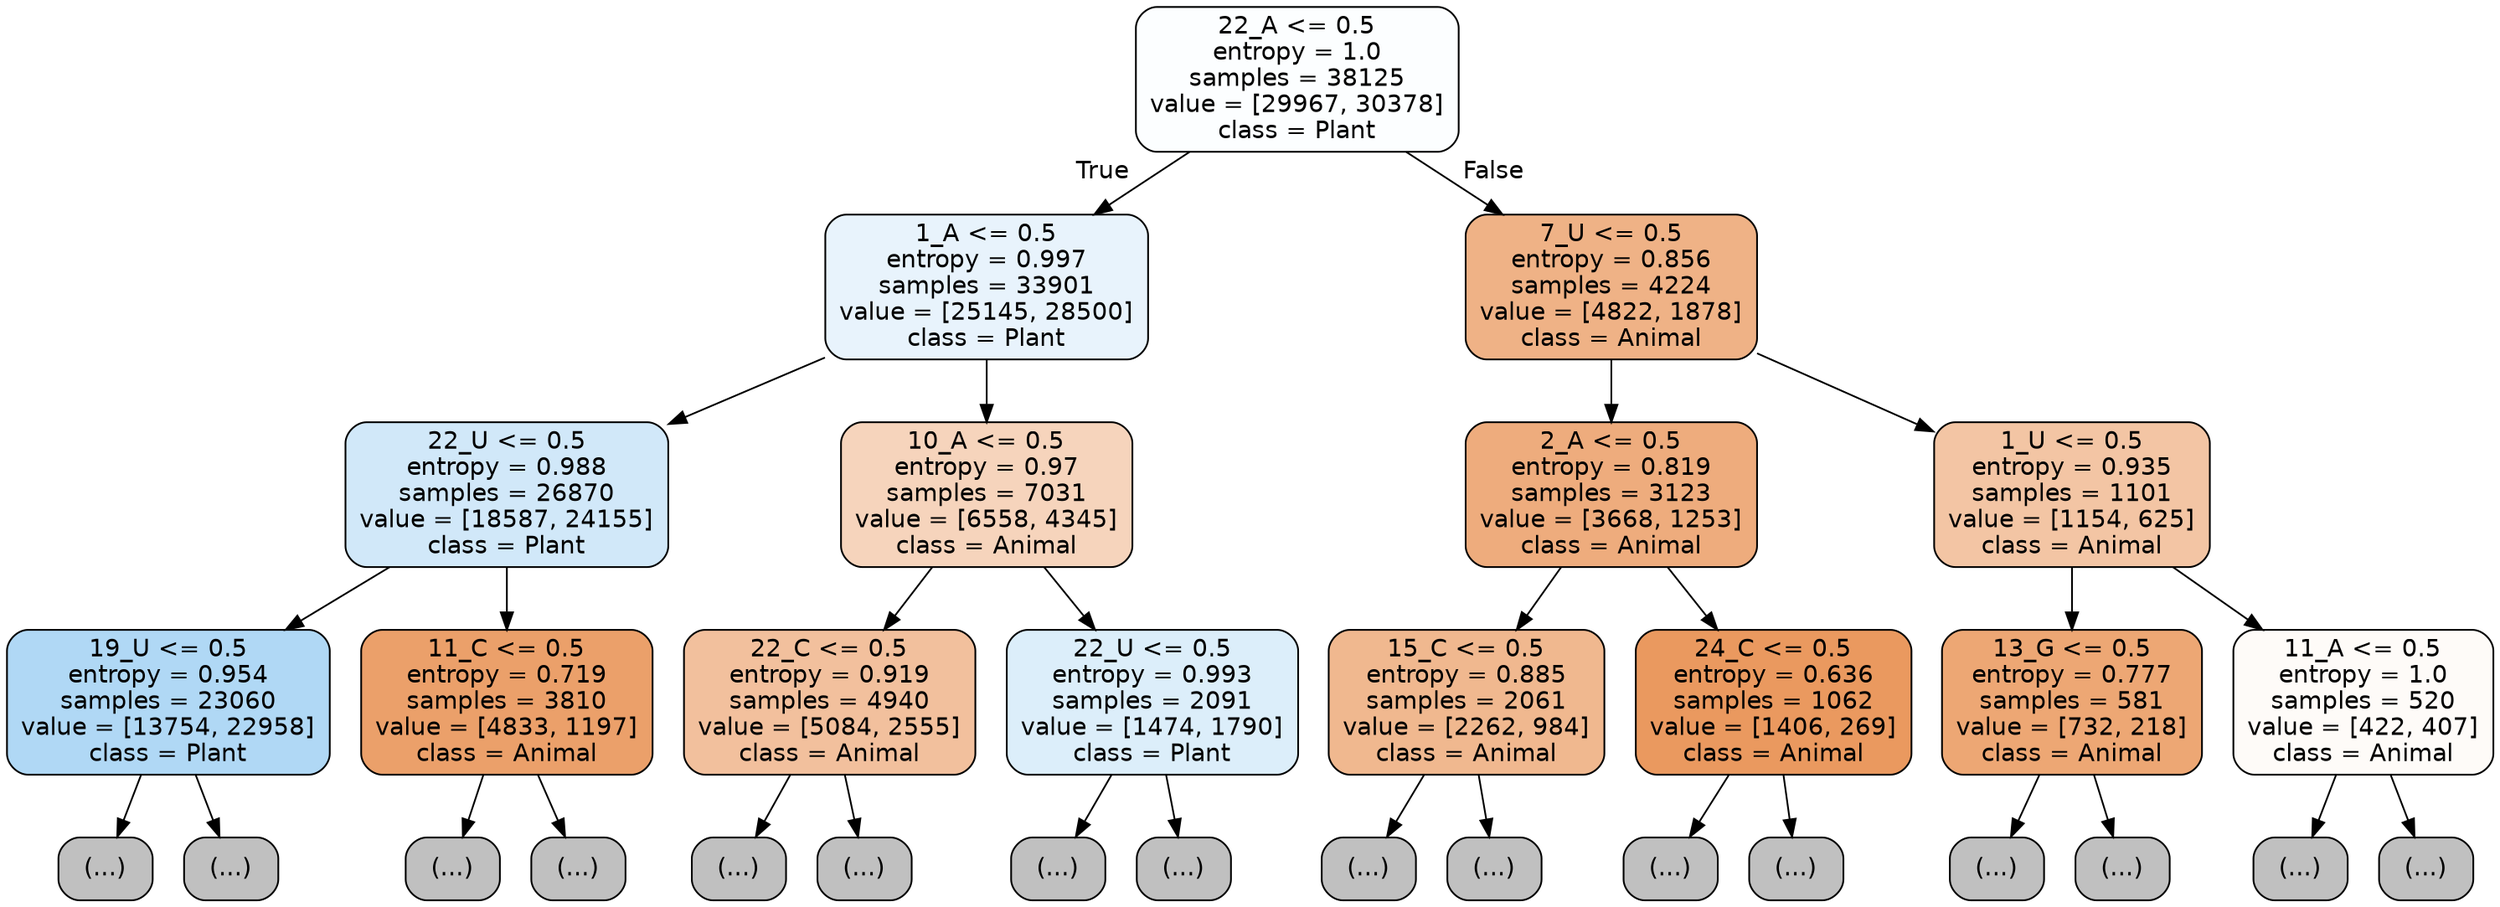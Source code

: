 digraph Tree {
node [shape=box, style="filled, rounded", color="black", fontname="helvetica"] ;
edge [fontname="helvetica"] ;
0 [label="22_A <= 0.5\nentropy = 1.0\nsamples = 38125\nvalue = [29967, 30378]\nclass = Plant", fillcolor="#fcfeff"] ;
1 [label="1_A <= 0.5\nentropy = 0.997\nsamples = 33901\nvalue = [25145, 28500]\nclass = Plant", fillcolor="#e8f3fc"] ;
0 -> 1 [labeldistance=2.5, labelangle=45, headlabel="True"] ;
2 [label="22_U <= 0.5\nentropy = 0.988\nsamples = 26870\nvalue = [18587, 24155]\nclass = Plant", fillcolor="#d1e8f9"] ;
1 -> 2 ;
3 [label="19_U <= 0.5\nentropy = 0.954\nsamples = 23060\nvalue = [13754, 22958]\nclass = Plant", fillcolor="#b0d8f5"] ;
2 -> 3 ;
4 [label="(...)", fillcolor="#C0C0C0"] ;
3 -> 4 ;
7401 [label="(...)", fillcolor="#C0C0C0"] ;
3 -> 7401 ;
10034 [label="11_C <= 0.5\nentropy = 0.719\nsamples = 3810\nvalue = [4833, 1197]\nclass = Animal", fillcolor="#eba06a"] ;
2 -> 10034 ;
10035 [label="(...)", fillcolor="#C0C0C0"] ;
10034 -> 10035 ;
11280 [label="(...)", fillcolor="#C0C0C0"] ;
10034 -> 11280 ;
11669 [label="10_A <= 0.5\nentropy = 0.97\nsamples = 7031\nvalue = [6558, 4345]\nclass = Animal", fillcolor="#f6d4bc"] ;
1 -> 11669 ;
11670 [label="22_C <= 0.5\nentropy = 0.919\nsamples = 4940\nvalue = [5084, 2555]\nclass = Animal", fillcolor="#f2c09d"] ;
11669 -> 11670 ;
11671 [label="(...)", fillcolor="#C0C0C0"] ;
11670 -> 11671 ;
14012 [label="(...)", fillcolor="#C0C0C0"] ;
11670 -> 14012 ;
14327 [label="22_U <= 0.5\nentropy = 0.993\nsamples = 2091\nvalue = [1474, 1790]\nclass = Plant", fillcolor="#dceefa"] ;
11669 -> 14327 ;
14328 [label="(...)", fillcolor="#C0C0C0"] ;
14327 -> 14328 ;
15047 [label="(...)", fillcolor="#C0C0C0"] ;
14327 -> 15047 ;
15144 [label="7_U <= 0.5\nentropy = 0.856\nsamples = 4224\nvalue = [4822, 1878]\nclass = Animal", fillcolor="#efb286"] ;
0 -> 15144 [labeldistance=2.5, labelangle=-45, headlabel="False"] ;
15145 [label="2_A <= 0.5\nentropy = 0.819\nsamples = 3123\nvalue = [3668, 1253]\nclass = Animal", fillcolor="#eeac7d"] ;
15144 -> 15145 ;
15146 [label="15_C <= 0.5\nentropy = 0.885\nsamples = 2061\nvalue = [2262, 984]\nclass = Animal", fillcolor="#f0b88f"] ;
15145 -> 15146 ;
15147 [label="(...)", fillcolor="#C0C0C0"] ;
15146 -> 15147 ;
15874 [label="(...)", fillcolor="#C0C0C0"] ;
15146 -> 15874 ;
16091 [label="24_C <= 0.5\nentropy = 0.636\nsamples = 1062\nvalue = [1406, 269]\nclass = Animal", fillcolor="#ea995f"] ;
15145 -> 16091 ;
16092 [label="(...)", fillcolor="#C0C0C0"] ;
16091 -> 16092 ;
16411 [label="(...)", fillcolor="#C0C0C0"] ;
16091 -> 16411 ;
16434 [label="1_U <= 0.5\nentropy = 0.935\nsamples = 1101\nvalue = [1154, 625]\nclass = Animal", fillcolor="#f3c5a4"] ;
15144 -> 16434 ;
16435 [label="13_G <= 0.5\nentropy = 0.777\nsamples = 581\nvalue = [732, 218]\nclass = Animal", fillcolor="#eda774"] ;
16434 -> 16435 ;
16436 [label="(...)", fillcolor="#C0C0C0"] ;
16435 -> 16436 ;
16651 [label="(...)", fillcolor="#C0C0C0"] ;
16435 -> 16651 ;
16714 [label="11_A <= 0.5\nentropy = 1.0\nsamples = 520\nvalue = [422, 407]\nclass = Animal", fillcolor="#fefbf8"] ;
16434 -> 16714 ;
16715 [label="(...)", fillcolor="#C0C0C0"] ;
16714 -> 16715 ;
16888 [label="(...)", fillcolor="#C0C0C0"] ;
16714 -> 16888 ;
}